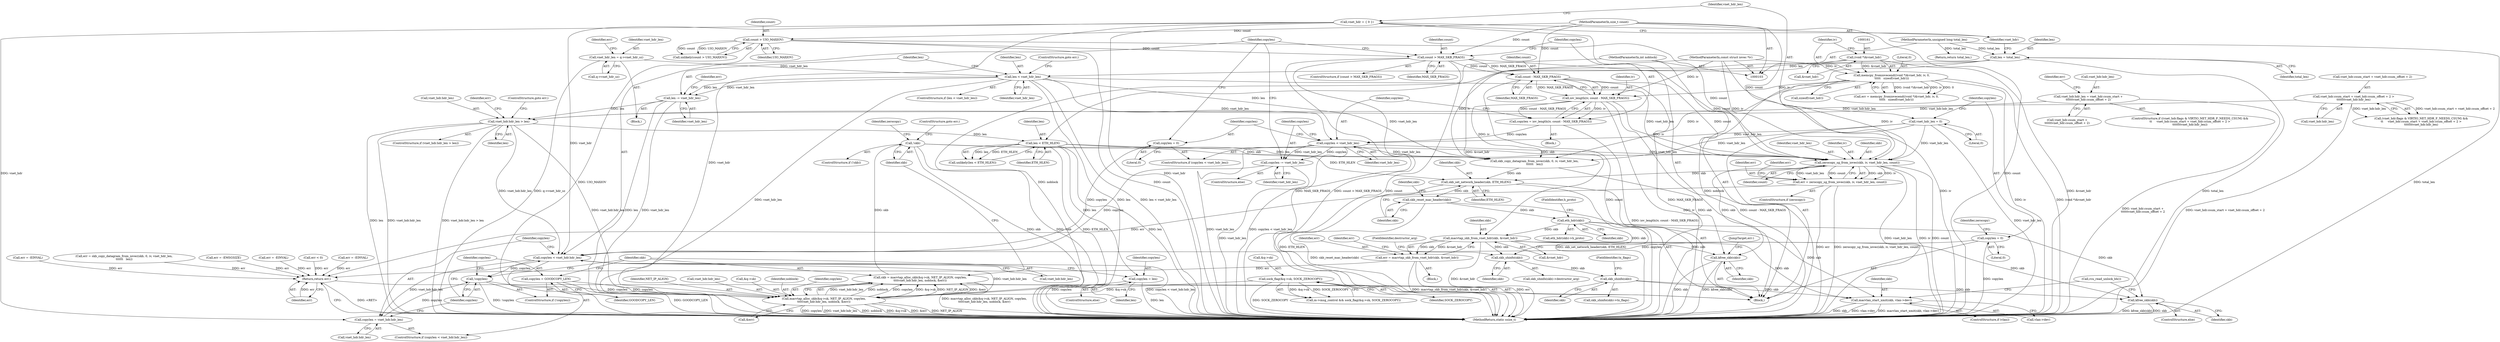 digraph "0_linux_b92946e2919134ebe2a4083e4302236295ea2a73@API" {
"1000323" [label="(Call,zerocopy_sg_from_iovec(skb, iv, vnet_hdr_len, count))"];
"1000316" [label="(Call,!skb)"];
"1000300" [label="(Call,skb = macvtap_alloc_skb(&q->sk, NET_IP_ALIGN, copylen,\n\t\t\t\tvnet_hdr.hdr_len, noblock, &err))"];
"1000302" [label="(Call,macvtap_alloc_skb(&q->sk, NET_IP_ALIGN, copylen,\n\t\t\t\tvnet_hdr.hdr_len, noblock, &err))"];
"1000244" [label="(Call,sock_flag(&q->sk, SOCK_ZEROCOPY))"];
"1000297" [label="(Call,copylen = len)"];
"1000223" [label="(Call,len < ETH_HLEN)"];
"1000114" [label="(Call,len = total_len)"];
"1000107" [label="(MethodParameterIn,unsigned long total_len)"];
"1000211" [label="(Call,vnet_hdr.hdr_len > len)"];
"1000193" [label="(Call,vnet_hdr.hdr_len = vnet_hdr.csum_start +\n\t\t\t\t\t\tvnet_hdr.csum_offset + 2)"];
"1000180" [label="(Call,vnet_hdr.csum_start + vnet_hdr.csum_offset + 2 >\n\t\t\t\t\t\t\tvnet_hdr.hdr_len)"];
"1000154" [label="(Call,len -= vnet_hdr_len)"];
"1000150" [label="(Call,len < vnet_hdr_len)"];
"1000140" [label="(Call,vnet_hdr_len = q->vnet_hdr_sz)"];
"1000291" [label="(Call,!copylen)"];
"1000285" [label="(Call,copylen = vnet_hdr.hdr_len)"];
"1000280" [label="(Call,copylen < vnet_hdr.hdr_len)"];
"1000126" [label="(Call,copylen = 0)"];
"1000272" [label="(Call,copylen = 0)"];
"1000276" [label="(Call,copylen -= vnet_hdr_len)"];
"1000269" [label="(Call,copylen < vnet_hdr_len)"];
"1000261" [label="(Call,copylen = iov_length(iv, count - MAX_SKB_FRAGS))"];
"1000263" [label="(Call,iov_length(iv, count - MAX_SKB_FRAGS))"];
"1000159" [label="(Call,memcpy_fromiovecend((void *)&vnet_hdr, iv, 0,\n\t\t\t\t\t   sizeof(vnet_hdr)))"];
"1000160" [label="(Call,(void *)&vnet_hdr)"];
"1000106" [label="(MethodParameterIn,const struct iovec *iv)"];
"1000265" [label="(Call,count - MAX_SKB_FRAGS)"];
"1000257" [label="(Call,count > MAX_SKB_FRAGS)"];
"1000233" [label="(Call,count > UIO_MAXIOV)"];
"1000108" [label="(MethodParameterIn,size_t count)"];
"1000122" [label="(Call,vnet_hdr_len = 0)"];
"1000119" [label="(Call,vnet_hdr = { 0 })"];
"1000293" [label="(Call,copylen = GOODCOPY_LEN)"];
"1000109" [label="(MethodParameterIn,int noblock)"];
"1000321" [label="(Call,err = zerocopy_sg_from_iovec(skb, iv, vnet_hdr_len, count))"];
"1000424" [label="(Return,return err;)"];
"1000340" [label="(Call,skb_set_network_header(skb, ETH_HLEN))"];
"1000343" [label="(Call,skb_reset_mac_header(skb))"];
"1000350" [label="(Call,eth_hdr(skb))"];
"1000358" [label="(Call,macvtap_skb_from_vnet_hdr(skb, &vnet_hdr))"];
"1000356" [label="(Call,err = macvtap_skb_from_vnet_hdr(skb, &vnet_hdr))"];
"1000377" [label="(Call,skb_shinfo(skb))"];
"1000385" [label="(Call,skb_shinfo(skb))"];
"1000391" [label="(Call,macvlan_start_xmit(skb, vlan->dev))"];
"1000397" [label="(Call,kfree_skb(skb))"];
"1000403" [label="(Call,kfree_skb(skb))"];
"1000120" [label="(Identifier,vnet_hdr)"];
"1000351" [label="(Identifier,skb)"];
"1000227" [label="(Call,err = -EMSGSIZE)"];
"1000307" [label="(Identifier,NET_IP_ALIGN)"];
"1000141" [label="(Identifier,vnet_hdr_len)"];
"1000160" [label="(Call,(void *)&vnet_hdr)"];
"1000162" [label="(Call,&vnet_hdr)"];
"1000193" [label="(Call,vnet_hdr.hdr_len = vnet_hdr.csum_start +\n\t\t\t\t\t\tvnet_hdr.csum_offset + 2)"];
"1000324" [label="(Identifier,skb)"];
"1000156" [label="(Identifier,vnet_hdr_len)"];
"1000287" [label="(Call,vnet_hdr.hdr_len)"];
"1000277" [label="(Identifier,copylen)"];
"1000295" [label="(Identifier,GOODCOPY_LEN)"];
"1000387" [label="(FieldIdentifier,tx_flags)"];
"1000327" [label="(Identifier,count)"];
"1000400" [label="(Return,return total_len;)"];
"1000165" [label="(Literal,0)"];
"1000233" [label="(Call,count > UIO_MAXIOV)"];
"1000152" [label="(Identifier,vnet_hdr_len)"];
"1000302" [label="(Call,macvtap_alloc_skb(&q->sk, NET_IP_ALIGN, copylen,\n\t\t\t\tvnet_hdr.hdr_len, noblock, &err))"];
"1000269" [label="(Call,copylen < vnet_hdr_len)"];
"1000355" [label="(Block,)"];
"1000300" [label="(Call,skb = macvtap_alloc_skb(&q->sk, NET_IP_ALIGN, copylen,\n\t\t\t\tvnet_hdr.hdr_len, noblock, &err))"];
"1000210" [label="(ControlStructure,if (vnet_hdr.hdr_len > len))"];
"1000212" [label="(Call,vnet_hdr.hdr_len)"];
"1000296" [label="(ControlStructure,else)"];
"1000223" [label="(Call,len < ETH_HLEN)"];
"1000218" [label="(Identifier,err)"];
"1000194" [label="(Call,vnet_hdr.hdr_len)"];
"1000139" [label="(Block,)"];
"1000157" [label="(Call,err = memcpy_fromiovecend((void *)&vnet_hdr, iv, 0,\n\t\t\t\t\t   sizeof(vnet_hdr)))"];
"1000356" [label="(Call,err = macvtap_skb_from_vnet_hdr(skb, &vnet_hdr))"];
"1000159" [label="(Call,memcpy_fromiovecend((void *)&vnet_hdr, iv, 0,\n\t\t\t\t\t   sizeof(vnet_hdr)))"];
"1000272" [label="(Call,copylen = 0)"];
"1000262" [label="(Identifier,copylen)"];
"1000377" [label="(Call,skb_shinfo(skb))"];
"1000260" [label="(Block,)"];
"1000297" [label="(Call,copylen = len)"];
"1000267" [label="(Identifier,MAX_SKB_FRAGS)"];
"1000341" [label="(Identifier,skb)"];
"1000106" [label="(MethodParameterIn,const struct iovec *iv)"];
"1000338" [label="(Identifier,err)"];
"1000301" [label="(Identifier,skb)"];
"1000352" [label="(FieldIdentifier,h_proto)"];
"1000326" [label="(Identifier,vnet_hdr_len)"];
"1000405" [label="(JumpTarget,err:)"];
"1000225" [label="(Identifier,ETH_HLEN)"];
"1000321" [label="(Call,err = zerocopy_sg_from_iovec(skb, iv, vnet_hdr_len, count))"];
"1000154" [label="(Call,len -= vnet_hdr_len)"];
"1000140" [label="(Call,vnet_hdr_len = q->vnet_hdr_sz)"];
"1000215" [label="(Identifier,len)"];
"1000244" [label="(Call,sock_flag(&q->sk, SOCK_ZEROCOPY))"];
"1000320" [label="(Identifier,zerocopy)"];
"1000281" [label="(Identifier,copylen)"];
"1000181" [label="(Call,vnet_hdr.csum_start + vnet_hdr.csum_offset + 2)"];
"1000274" [label="(Literal,0)"];
"1000217" [label="(Call,err = -EINVAL)"];
"1000174" [label="(Call,(vnet_hdr.flags & VIRTIO_NET_HDR_F_NEEDS_CSUM) &&\n\t\t     vnet_hdr.csum_start + vnet_hdr.csum_offset + 2 >\n\t\t\t\t\t\t\tvnet_hdr.hdr_len)"];
"1000234" [label="(Identifier,count)"];
"1000124" [label="(Literal,0)"];
"1000318" [label="(ControlStructure,goto err;)"];
"1000261" [label="(Call,copylen = iov_length(iv, count - MAX_SKB_FRAGS))"];
"1000258" [label="(Identifier,count)"];
"1000146" [label="(Identifier,err)"];
"1000273" [label="(Identifier,copylen)"];
"1000268" [label="(ControlStructure,if (copylen < vnet_hdr_len))"];
"1000323" [label="(Call,zerocopy_sg_from_iovec(skb, iv, vnet_hdr_len, count))"];
"1000349" [label="(Call,eth_hdr(skb)->h_proto)"];
"1000122" [label="(Call,vnet_hdr_len = 0)"];
"1000224" [label="(Identifier,len)"];
"1000127" [label="(Identifier,copylen)"];
"1000342" [label="(Identifier,ETH_HLEN)"];
"1000292" [label="(Identifier,copylen)"];
"1000266" [label="(Identifier,count)"];
"1000275" [label="(ControlStructure,else)"];
"1000270" [label="(Identifier,copylen)"];
"1000360" [label="(Call,&vnet_hdr)"];
"1000115" [label="(Identifier,len)"];
"1000331" [label="(Call,skb_copy_datagram_from_iovec(skb, 0, iv, vnet_hdr_len,\n\t\t\t\t\t\t   len))"];
"1000286" [label="(Identifier,copylen)"];
"1000166" [label="(Call,sizeof(vnet_hdr))"];
"1000359" [label="(Identifier,skb)"];
"1000384" [label="(Call,skb_shinfo(skb)->tx_flags)"];
"1000173" [label="(ControlStructure,if ((vnet_hdr.flags & VIRTIO_NET_HDR_F_NEEDS_CSUM) &&\n\t\t     vnet_hdr.csum_start + vnet_hdr.csum_offset + 2 >\n\t\t\t\t\t\t\tvnet_hdr.hdr_len))"];
"1000128" [label="(Literal,0)"];
"1000222" [label="(Call,unlikely(len < ETH_HLEN))"];
"1000299" [label="(Identifier,len)"];
"1000376" [label="(Call,skb_shinfo(skb)->destructor_arg)"];
"1000259" [label="(Identifier,MAX_SKB_FRAGS)"];
"1000357" [label="(Identifier,err)"];
"1000322" [label="(Identifier,err)"];
"1000315" [label="(ControlStructure,if (!skb))"];
"1000385" [label="(Call,skb_shinfo(skb))"];
"1000240" [label="(Call,m->msg_control && sock_flag(&q->sk, SOCK_ZEROCOPY))"];
"1000169" [label="(Call,err < 0)"];
"1000386" [label="(Identifier,skb)"];
"1000280" [label="(Call,copylen < vnet_hdr.hdr_len)"];
"1000235" [label="(Identifier,UIO_MAXIOV)"];
"1000290" [label="(ControlStructure,if (!copylen))"];
"1000425" [label="(Identifier,err)"];
"1000309" [label="(Call,vnet_hdr.hdr_len)"];
"1000399" [label="(Call,rcu_read_unlock_bh())"];
"1000150" [label="(Call,len < vnet_hdr_len)"];
"1000347" [label="(Identifier,skb)"];
"1000109" [label="(MethodParameterIn,int noblock)"];
"1000316" [label="(Call,!skb)"];
"1000265" [label="(Call,count - MAX_SKB_FRAGS)"];
"1000389" [label="(ControlStructure,if (vlan))"];
"1000151" [label="(Identifier,len)"];
"1000126" [label="(Call,copylen = 0)"];
"1000153" [label="(ControlStructure,goto err;)"];
"1000303" [label="(Call,&q->sk)"];
"1000294" [label="(Identifier,copylen)"];
"1000164" [label="(Identifier,iv)"];
"1000340" [label="(Call,skb_set_network_header(skb, ETH_HLEN))"];
"1000257" [label="(Call,count > MAX_SKB_FRAGS)"];
"1000424" [label="(Return,return err;)"];
"1000343" [label="(Call,skb_reset_mac_header(skb))"];
"1000245" [label="(Call,&q->sk)"];
"1000391" [label="(Call,macvlan_start_xmit(skb, vlan->dev))"];
"1000249" [label="(Identifier,SOCK_ZEROCOPY)"];
"1000131" [label="(Identifier,zerocopy)"];
"1000363" [label="(Identifier,err)"];
"1000397" [label="(Call,kfree_skb(skb))"];
"1000278" [label="(Identifier,vnet_hdr_len)"];
"1000123" [label="(Identifier,vnet_hdr_len)"];
"1000398" [label="(Identifier,skb)"];
"1000279" [label="(ControlStructure,if (copylen < vnet_hdr.hdr_len))"];
"1000298" [label="(Identifier,copylen)"];
"1000256" [label="(ControlStructure,if (count > MAX_SKB_FRAGS))"];
"1000271" [label="(Identifier,vnet_hdr_len)"];
"1000206" [label="(Call,err = -EINVAL)"];
"1000145" [label="(Call,err = -EINVAL)"];
"1000142" [label="(Call,q->vnet_hdr_sz)"];
"1000325" [label="(Identifier,iv)"];
"1000285" [label="(Call,copylen = vnet_hdr.hdr_len)"];
"1000207" [label="(Identifier,err)"];
"1000312" [label="(Identifier,noblock)"];
"1000403" [label="(Call,kfree_skb(skb))"];
"1000404" [label="(Identifier,skb)"];
"1000308" [label="(Identifier,copylen)"];
"1000149" [label="(ControlStructure,if (len < vnet_hdr_len))"];
"1000211" [label="(Call,vnet_hdr.hdr_len > len)"];
"1000291" [label="(Call,!copylen)"];
"1000317" [label="(Identifier,skb)"];
"1000329" [label="(Call,err = skb_copy_datagram_from_iovec(skb, 0, iv, vnet_hdr_len,\n\t\t\t\t\t\t   len))"];
"1000197" [label="(Call,vnet_hdr.csum_start +\n\t\t\t\t\t\tvnet_hdr.csum_offset + 2)"];
"1000180" [label="(Call,vnet_hdr.csum_start + vnet_hdr.csum_offset + 2 >\n\t\t\t\t\t\t\tvnet_hdr.hdr_len)"];
"1000276" [label="(Call,copylen -= vnet_hdr_len)"];
"1000232" [label="(Call,unlikely(count > UIO_MAXIOV))"];
"1000119" [label="(Call,vnet_hdr = { 0 })"];
"1000393" [label="(Call,vlan->dev)"];
"1000392" [label="(Identifier,skb)"];
"1000396" [label="(ControlStructure,else)"];
"1000282" [label="(Call,vnet_hdr.hdr_len)"];
"1000216" [label="(ControlStructure,goto err;)"];
"1000114" [label="(Call,len = total_len)"];
"1000358" [label="(Call,macvtap_skb_from_vnet_hdr(skb, &vnet_hdr))"];
"1000107" [label="(MethodParameterIn,unsigned long total_len)"];
"1000264" [label="(Identifier,iv)"];
"1000313" [label="(Call,&err)"];
"1000190" [label="(Call,vnet_hdr.hdr_len)"];
"1000350" [label="(Call,eth_hdr(skb))"];
"1000293" [label="(Call,copylen = GOODCOPY_LEN)"];
"1000378" [label="(Identifier,skb)"];
"1000379" [label="(FieldIdentifier,destructor_arg)"];
"1000116" [label="(Identifier,total_len)"];
"1000263" [label="(Call,iov_length(iv, count - MAX_SKB_FRAGS))"];
"1000426" [label="(MethodReturn,static ssize_t)"];
"1000155" [label="(Identifier,len)"];
"1000158" [label="(Identifier,err)"];
"1000319" [label="(ControlStructure,if (zerocopy))"];
"1000344" [label="(Identifier,skb)"];
"1000108" [label="(MethodParameterIn,size_t count)"];
"1000110" [label="(Block,)"];
"1000323" -> "1000321"  [label="AST: "];
"1000323" -> "1000327"  [label="CFG: "];
"1000324" -> "1000323"  [label="AST: "];
"1000325" -> "1000323"  [label="AST: "];
"1000326" -> "1000323"  [label="AST: "];
"1000327" -> "1000323"  [label="AST: "];
"1000321" -> "1000323"  [label="CFG: "];
"1000323" -> "1000426"  [label="DDG: vnet_hdr_len"];
"1000323" -> "1000426"  [label="DDG: iv"];
"1000323" -> "1000426"  [label="DDG: count"];
"1000323" -> "1000321"  [label="DDG: skb"];
"1000323" -> "1000321"  [label="DDG: iv"];
"1000323" -> "1000321"  [label="DDG: vnet_hdr_len"];
"1000323" -> "1000321"  [label="DDG: count"];
"1000316" -> "1000323"  [label="DDG: skb"];
"1000159" -> "1000323"  [label="DDG: iv"];
"1000263" -> "1000323"  [label="DDG: iv"];
"1000106" -> "1000323"  [label="DDG: iv"];
"1000122" -> "1000323"  [label="DDG: vnet_hdr_len"];
"1000269" -> "1000323"  [label="DDG: vnet_hdr_len"];
"1000150" -> "1000323"  [label="DDG: vnet_hdr_len"];
"1000257" -> "1000323"  [label="DDG: count"];
"1000265" -> "1000323"  [label="DDG: count"];
"1000233" -> "1000323"  [label="DDG: count"];
"1000108" -> "1000323"  [label="DDG: count"];
"1000323" -> "1000340"  [label="DDG: skb"];
"1000323" -> "1000403"  [label="DDG: skb"];
"1000316" -> "1000315"  [label="AST: "];
"1000316" -> "1000317"  [label="CFG: "];
"1000317" -> "1000316"  [label="AST: "];
"1000318" -> "1000316"  [label="CFG: "];
"1000320" -> "1000316"  [label="CFG: "];
"1000316" -> "1000426"  [label="DDG: !skb"];
"1000316" -> "1000426"  [label="DDG: skb"];
"1000300" -> "1000316"  [label="DDG: skb"];
"1000316" -> "1000331"  [label="DDG: skb"];
"1000300" -> "1000110"  [label="AST: "];
"1000300" -> "1000302"  [label="CFG: "];
"1000301" -> "1000300"  [label="AST: "];
"1000302" -> "1000300"  [label="AST: "];
"1000317" -> "1000300"  [label="CFG: "];
"1000300" -> "1000426"  [label="DDG: macvtap_alloc_skb(&q->sk, NET_IP_ALIGN, copylen,\n\t\t\t\tvnet_hdr.hdr_len, noblock, &err)"];
"1000302" -> "1000300"  [label="DDG: vnet_hdr.hdr_len"];
"1000302" -> "1000300"  [label="DDG: noblock"];
"1000302" -> "1000300"  [label="DDG: copylen"];
"1000302" -> "1000300"  [label="DDG: &q->sk"];
"1000302" -> "1000300"  [label="DDG: NET_IP_ALIGN"];
"1000302" -> "1000300"  [label="DDG: &err"];
"1000302" -> "1000313"  [label="CFG: "];
"1000303" -> "1000302"  [label="AST: "];
"1000307" -> "1000302"  [label="AST: "];
"1000308" -> "1000302"  [label="AST: "];
"1000309" -> "1000302"  [label="AST: "];
"1000312" -> "1000302"  [label="AST: "];
"1000313" -> "1000302"  [label="AST: "];
"1000302" -> "1000426"  [label="DDG: vnet_hdr.hdr_len"];
"1000302" -> "1000426"  [label="DDG: noblock"];
"1000302" -> "1000426"  [label="DDG: &q->sk"];
"1000302" -> "1000426"  [label="DDG: &err"];
"1000302" -> "1000426"  [label="DDG: NET_IP_ALIGN"];
"1000302" -> "1000426"  [label="DDG: copylen"];
"1000244" -> "1000302"  [label="DDG: &q->sk"];
"1000297" -> "1000302"  [label="DDG: copylen"];
"1000291" -> "1000302"  [label="DDG: copylen"];
"1000293" -> "1000302"  [label="DDG: copylen"];
"1000280" -> "1000302"  [label="DDG: vnet_hdr.hdr_len"];
"1000211" -> "1000302"  [label="DDG: vnet_hdr.hdr_len"];
"1000119" -> "1000302"  [label="DDG: vnet_hdr"];
"1000109" -> "1000302"  [label="DDG: noblock"];
"1000244" -> "1000240"  [label="AST: "];
"1000244" -> "1000249"  [label="CFG: "];
"1000245" -> "1000244"  [label="AST: "];
"1000249" -> "1000244"  [label="AST: "];
"1000240" -> "1000244"  [label="CFG: "];
"1000244" -> "1000426"  [label="DDG: SOCK_ZEROCOPY"];
"1000244" -> "1000240"  [label="DDG: &q->sk"];
"1000244" -> "1000240"  [label="DDG: SOCK_ZEROCOPY"];
"1000297" -> "1000296"  [label="AST: "];
"1000297" -> "1000299"  [label="CFG: "];
"1000298" -> "1000297"  [label="AST: "];
"1000299" -> "1000297"  [label="AST: "];
"1000301" -> "1000297"  [label="CFG: "];
"1000297" -> "1000426"  [label="DDG: len"];
"1000223" -> "1000297"  [label="DDG: len"];
"1000223" -> "1000222"  [label="AST: "];
"1000223" -> "1000225"  [label="CFG: "];
"1000224" -> "1000223"  [label="AST: "];
"1000225" -> "1000223"  [label="AST: "];
"1000222" -> "1000223"  [label="CFG: "];
"1000223" -> "1000426"  [label="DDG: ETH_HLEN"];
"1000223" -> "1000426"  [label="DDG: len"];
"1000223" -> "1000222"  [label="DDG: len"];
"1000223" -> "1000222"  [label="DDG: ETH_HLEN"];
"1000114" -> "1000223"  [label="DDG: len"];
"1000211" -> "1000223"  [label="DDG: len"];
"1000223" -> "1000331"  [label="DDG: len"];
"1000223" -> "1000340"  [label="DDG: ETH_HLEN"];
"1000114" -> "1000110"  [label="AST: "];
"1000114" -> "1000116"  [label="CFG: "];
"1000115" -> "1000114"  [label="AST: "];
"1000116" -> "1000114"  [label="AST: "];
"1000120" -> "1000114"  [label="CFG: "];
"1000114" -> "1000426"  [label="DDG: total_len"];
"1000107" -> "1000114"  [label="DDG: total_len"];
"1000114" -> "1000150"  [label="DDG: len"];
"1000107" -> "1000103"  [label="AST: "];
"1000107" -> "1000426"  [label="DDG: total_len"];
"1000107" -> "1000400"  [label="DDG: total_len"];
"1000211" -> "1000210"  [label="AST: "];
"1000211" -> "1000215"  [label="CFG: "];
"1000212" -> "1000211"  [label="AST: "];
"1000215" -> "1000211"  [label="AST: "];
"1000216" -> "1000211"  [label="CFG: "];
"1000218" -> "1000211"  [label="CFG: "];
"1000211" -> "1000426"  [label="DDG: vnet_hdr.hdr_len"];
"1000211" -> "1000426"  [label="DDG: vnet_hdr.hdr_len > len"];
"1000211" -> "1000426"  [label="DDG: len"];
"1000193" -> "1000211"  [label="DDG: vnet_hdr.hdr_len"];
"1000180" -> "1000211"  [label="DDG: vnet_hdr.hdr_len"];
"1000154" -> "1000211"  [label="DDG: len"];
"1000211" -> "1000280"  [label="DDG: vnet_hdr.hdr_len"];
"1000193" -> "1000173"  [label="AST: "];
"1000193" -> "1000197"  [label="CFG: "];
"1000194" -> "1000193"  [label="AST: "];
"1000197" -> "1000193"  [label="AST: "];
"1000207" -> "1000193"  [label="CFG: "];
"1000193" -> "1000426"  [label="DDG: vnet_hdr.csum_start +\n\t\t\t\t\t\tvnet_hdr.csum_offset + 2"];
"1000180" -> "1000174"  [label="AST: "];
"1000180" -> "1000190"  [label="CFG: "];
"1000181" -> "1000180"  [label="AST: "];
"1000190" -> "1000180"  [label="AST: "];
"1000174" -> "1000180"  [label="CFG: "];
"1000180" -> "1000426"  [label="DDG: vnet_hdr.csum_start + vnet_hdr.csum_offset + 2"];
"1000180" -> "1000174"  [label="DDG: vnet_hdr.csum_start + vnet_hdr.csum_offset + 2"];
"1000180" -> "1000174"  [label="DDG: vnet_hdr.hdr_len"];
"1000154" -> "1000139"  [label="AST: "];
"1000154" -> "1000156"  [label="CFG: "];
"1000155" -> "1000154"  [label="AST: "];
"1000156" -> "1000154"  [label="AST: "];
"1000158" -> "1000154"  [label="CFG: "];
"1000154" -> "1000426"  [label="DDG: len"];
"1000154" -> "1000426"  [label="DDG: vnet_hdr_len"];
"1000150" -> "1000154"  [label="DDG: vnet_hdr_len"];
"1000150" -> "1000154"  [label="DDG: len"];
"1000150" -> "1000149"  [label="AST: "];
"1000150" -> "1000152"  [label="CFG: "];
"1000151" -> "1000150"  [label="AST: "];
"1000152" -> "1000150"  [label="AST: "];
"1000153" -> "1000150"  [label="CFG: "];
"1000155" -> "1000150"  [label="CFG: "];
"1000150" -> "1000426"  [label="DDG: len"];
"1000150" -> "1000426"  [label="DDG: vnet_hdr_len"];
"1000150" -> "1000426"  [label="DDG: len < vnet_hdr_len"];
"1000140" -> "1000150"  [label="DDG: vnet_hdr_len"];
"1000150" -> "1000269"  [label="DDG: vnet_hdr_len"];
"1000150" -> "1000331"  [label="DDG: vnet_hdr_len"];
"1000140" -> "1000139"  [label="AST: "];
"1000140" -> "1000142"  [label="CFG: "];
"1000141" -> "1000140"  [label="AST: "];
"1000142" -> "1000140"  [label="AST: "];
"1000146" -> "1000140"  [label="CFG: "];
"1000140" -> "1000426"  [label="DDG: q->vnet_hdr_sz"];
"1000291" -> "1000290"  [label="AST: "];
"1000291" -> "1000292"  [label="CFG: "];
"1000292" -> "1000291"  [label="AST: "];
"1000294" -> "1000291"  [label="CFG: "];
"1000301" -> "1000291"  [label="CFG: "];
"1000291" -> "1000426"  [label="DDG: !copylen"];
"1000285" -> "1000291"  [label="DDG: copylen"];
"1000280" -> "1000291"  [label="DDG: copylen"];
"1000285" -> "1000279"  [label="AST: "];
"1000285" -> "1000287"  [label="CFG: "];
"1000286" -> "1000285"  [label="AST: "];
"1000287" -> "1000285"  [label="AST: "];
"1000292" -> "1000285"  [label="CFG: "];
"1000280" -> "1000285"  [label="DDG: vnet_hdr.hdr_len"];
"1000119" -> "1000285"  [label="DDG: vnet_hdr"];
"1000280" -> "1000279"  [label="AST: "];
"1000280" -> "1000282"  [label="CFG: "];
"1000281" -> "1000280"  [label="AST: "];
"1000282" -> "1000280"  [label="AST: "];
"1000286" -> "1000280"  [label="CFG: "];
"1000292" -> "1000280"  [label="CFG: "];
"1000280" -> "1000426"  [label="DDG: copylen < vnet_hdr.hdr_len"];
"1000126" -> "1000280"  [label="DDG: copylen"];
"1000272" -> "1000280"  [label="DDG: copylen"];
"1000276" -> "1000280"  [label="DDG: copylen"];
"1000119" -> "1000280"  [label="DDG: vnet_hdr"];
"1000126" -> "1000110"  [label="AST: "];
"1000126" -> "1000128"  [label="CFG: "];
"1000127" -> "1000126"  [label="AST: "];
"1000128" -> "1000126"  [label="AST: "];
"1000131" -> "1000126"  [label="CFG: "];
"1000126" -> "1000426"  [label="DDG: copylen"];
"1000272" -> "1000268"  [label="AST: "];
"1000272" -> "1000274"  [label="CFG: "];
"1000273" -> "1000272"  [label="AST: "];
"1000274" -> "1000272"  [label="AST: "];
"1000281" -> "1000272"  [label="CFG: "];
"1000276" -> "1000275"  [label="AST: "];
"1000276" -> "1000278"  [label="CFG: "];
"1000277" -> "1000276"  [label="AST: "];
"1000278" -> "1000276"  [label="AST: "];
"1000281" -> "1000276"  [label="CFG: "];
"1000276" -> "1000426"  [label="DDG: vnet_hdr_len"];
"1000269" -> "1000276"  [label="DDG: vnet_hdr_len"];
"1000269" -> "1000276"  [label="DDG: copylen"];
"1000269" -> "1000268"  [label="AST: "];
"1000269" -> "1000271"  [label="CFG: "];
"1000270" -> "1000269"  [label="AST: "];
"1000271" -> "1000269"  [label="AST: "];
"1000273" -> "1000269"  [label="CFG: "];
"1000277" -> "1000269"  [label="CFG: "];
"1000269" -> "1000426"  [label="DDG: copylen < vnet_hdr_len"];
"1000269" -> "1000426"  [label="DDG: vnet_hdr_len"];
"1000261" -> "1000269"  [label="DDG: copylen"];
"1000122" -> "1000269"  [label="DDG: vnet_hdr_len"];
"1000269" -> "1000331"  [label="DDG: vnet_hdr_len"];
"1000261" -> "1000260"  [label="AST: "];
"1000261" -> "1000263"  [label="CFG: "];
"1000262" -> "1000261"  [label="AST: "];
"1000263" -> "1000261"  [label="AST: "];
"1000270" -> "1000261"  [label="CFG: "];
"1000261" -> "1000426"  [label="DDG: iov_length(iv, count - MAX_SKB_FRAGS)"];
"1000263" -> "1000261"  [label="DDG: iv"];
"1000263" -> "1000261"  [label="DDG: count - MAX_SKB_FRAGS"];
"1000263" -> "1000265"  [label="CFG: "];
"1000264" -> "1000263"  [label="AST: "];
"1000265" -> "1000263"  [label="AST: "];
"1000263" -> "1000426"  [label="DDG: count - MAX_SKB_FRAGS"];
"1000263" -> "1000426"  [label="DDG: iv"];
"1000159" -> "1000263"  [label="DDG: iv"];
"1000106" -> "1000263"  [label="DDG: iv"];
"1000265" -> "1000263"  [label="DDG: count"];
"1000265" -> "1000263"  [label="DDG: MAX_SKB_FRAGS"];
"1000263" -> "1000331"  [label="DDG: iv"];
"1000159" -> "1000157"  [label="AST: "];
"1000159" -> "1000166"  [label="CFG: "];
"1000160" -> "1000159"  [label="AST: "];
"1000164" -> "1000159"  [label="AST: "];
"1000165" -> "1000159"  [label="AST: "];
"1000166" -> "1000159"  [label="AST: "];
"1000157" -> "1000159"  [label="CFG: "];
"1000159" -> "1000426"  [label="DDG: iv"];
"1000159" -> "1000426"  [label="DDG: (void *)&vnet_hdr"];
"1000159" -> "1000157"  [label="DDG: (void *)&vnet_hdr"];
"1000159" -> "1000157"  [label="DDG: iv"];
"1000159" -> "1000157"  [label="DDG: 0"];
"1000160" -> "1000159"  [label="DDG: &vnet_hdr"];
"1000106" -> "1000159"  [label="DDG: iv"];
"1000159" -> "1000331"  [label="DDG: iv"];
"1000160" -> "1000162"  [label="CFG: "];
"1000161" -> "1000160"  [label="AST: "];
"1000162" -> "1000160"  [label="AST: "];
"1000164" -> "1000160"  [label="CFG: "];
"1000160" -> "1000426"  [label="DDG: &vnet_hdr"];
"1000160" -> "1000358"  [label="DDG: &vnet_hdr"];
"1000106" -> "1000103"  [label="AST: "];
"1000106" -> "1000426"  [label="DDG: iv"];
"1000106" -> "1000331"  [label="DDG: iv"];
"1000265" -> "1000267"  [label="CFG: "];
"1000266" -> "1000265"  [label="AST: "];
"1000267" -> "1000265"  [label="AST: "];
"1000265" -> "1000426"  [label="DDG: MAX_SKB_FRAGS"];
"1000265" -> "1000426"  [label="DDG: count"];
"1000257" -> "1000265"  [label="DDG: count"];
"1000257" -> "1000265"  [label="DDG: MAX_SKB_FRAGS"];
"1000108" -> "1000265"  [label="DDG: count"];
"1000257" -> "1000256"  [label="AST: "];
"1000257" -> "1000259"  [label="CFG: "];
"1000258" -> "1000257"  [label="AST: "];
"1000259" -> "1000257"  [label="AST: "];
"1000262" -> "1000257"  [label="CFG: "];
"1000281" -> "1000257"  [label="CFG: "];
"1000257" -> "1000426"  [label="DDG: MAX_SKB_FRAGS"];
"1000257" -> "1000426"  [label="DDG: count"];
"1000257" -> "1000426"  [label="DDG: count > MAX_SKB_FRAGS"];
"1000233" -> "1000257"  [label="DDG: count"];
"1000108" -> "1000257"  [label="DDG: count"];
"1000233" -> "1000232"  [label="AST: "];
"1000233" -> "1000235"  [label="CFG: "];
"1000234" -> "1000233"  [label="AST: "];
"1000235" -> "1000233"  [label="AST: "];
"1000232" -> "1000233"  [label="CFG: "];
"1000233" -> "1000426"  [label="DDG: UIO_MAXIOV"];
"1000233" -> "1000426"  [label="DDG: count"];
"1000233" -> "1000232"  [label="DDG: count"];
"1000233" -> "1000232"  [label="DDG: UIO_MAXIOV"];
"1000108" -> "1000233"  [label="DDG: count"];
"1000108" -> "1000103"  [label="AST: "];
"1000108" -> "1000426"  [label="DDG: count"];
"1000122" -> "1000110"  [label="AST: "];
"1000122" -> "1000124"  [label="CFG: "];
"1000123" -> "1000122"  [label="AST: "];
"1000124" -> "1000122"  [label="AST: "];
"1000127" -> "1000122"  [label="CFG: "];
"1000122" -> "1000426"  [label="DDG: vnet_hdr_len"];
"1000122" -> "1000331"  [label="DDG: vnet_hdr_len"];
"1000119" -> "1000110"  [label="AST: "];
"1000119" -> "1000120"  [label="CFG: "];
"1000120" -> "1000119"  [label="AST: "];
"1000123" -> "1000119"  [label="CFG: "];
"1000119" -> "1000426"  [label="DDG: vnet_hdr"];
"1000293" -> "1000290"  [label="AST: "];
"1000293" -> "1000295"  [label="CFG: "];
"1000294" -> "1000293"  [label="AST: "];
"1000295" -> "1000293"  [label="AST: "];
"1000301" -> "1000293"  [label="CFG: "];
"1000293" -> "1000426"  [label="DDG: GOODCOPY_LEN"];
"1000109" -> "1000103"  [label="AST: "];
"1000109" -> "1000426"  [label="DDG: noblock"];
"1000321" -> "1000319"  [label="AST: "];
"1000322" -> "1000321"  [label="AST: "];
"1000338" -> "1000321"  [label="CFG: "];
"1000321" -> "1000426"  [label="DDG: err"];
"1000321" -> "1000426"  [label="DDG: zerocopy_sg_from_iovec(skb, iv, vnet_hdr_len, count)"];
"1000321" -> "1000424"  [label="DDG: err"];
"1000424" -> "1000110"  [label="AST: "];
"1000424" -> "1000425"  [label="CFG: "];
"1000425" -> "1000424"  [label="AST: "];
"1000426" -> "1000424"  [label="CFG: "];
"1000424" -> "1000426"  [label="DDG: <RET>"];
"1000425" -> "1000424"  [label="DDG: err"];
"1000356" -> "1000424"  [label="DDG: err"];
"1000227" -> "1000424"  [label="DDG: err"];
"1000217" -> "1000424"  [label="DDG: err"];
"1000206" -> "1000424"  [label="DDG: err"];
"1000329" -> "1000424"  [label="DDG: err"];
"1000169" -> "1000424"  [label="DDG: err"];
"1000145" -> "1000424"  [label="DDG: err"];
"1000340" -> "1000110"  [label="AST: "];
"1000340" -> "1000342"  [label="CFG: "];
"1000341" -> "1000340"  [label="AST: "];
"1000342" -> "1000340"  [label="AST: "];
"1000344" -> "1000340"  [label="CFG: "];
"1000340" -> "1000426"  [label="DDG: ETH_HLEN"];
"1000340" -> "1000426"  [label="DDG: skb_set_network_header(skb, ETH_HLEN)"];
"1000331" -> "1000340"  [label="DDG: skb"];
"1000340" -> "1000343"  [label="DDG: skb"];
"1000343" -> "1000110"  [label="AST: "];
"1000343" -> "1000344"  [label="CFG: "];
"1000344" -> "1000343"  [label="AST: "];
"1000347" -> "1000343"  [label="CFG: "];
"1000343" -> "1000426"  [label="DDG: skb_reset_mac_header(skb)"];
"1000343" -> "1000350"  [label="DDG: skb"];
"1000350" -> "1000349"  [label="AST: "];
"1000350" -> "1000351"  [label="CFG: "];
"1000351" -> "1000350"  [label="AST: "];
"1000352" -> "1000350"  [label="CFG: "];
"1000350" -> "1000358"  [label="DDG: skb"];
"1000350" -> "1000377"  [label="DDG: skb"];
"1000350" -> "1000391"  [label="DDG: skb"];
"1000350" -> "1000397"  [label="DDG: skb"];
"1000358" -> "1000356"  [label="AST: "];
"1000358" -> "1000360"  [label="CFG: "];
"1000359" -> "1000358"  [label="AST: "];
"1000360" -> "1000358"  [label="AST: "];
"1000356" -> "1000358"  [label="CFG: "];
"1000358" -> "1000426"  [label="DDG: &vnet_hdr"];
"1000358" -> "1000356"  [label="DDG: skb"];
"1000358" -> "1000356"  [label="DDG: &vnet_hdr"];
"1000358" -> "1000377"  [label="DDG: skb"];
"1000358" -> "1000391"  [label="DDG: skb"];
"1000358" -> "1000397"  [label="DDG: skb"];
"1000358" -> "1000403"  [label="DDG: skb"];
"1000356" -> "1000355"  [label="AST: "];
"1000357" -> "1000356"  [label="AST: "];
"1000363" -> "1000356"  [label="CFG: "];
"1000356" -> "1000426"  [label="DDG: err"];
"1000356" -> "1000426"  [label="DDG: macvtap_skb_from_vnet_hdr(skb, &vnet_hdr)"];
"1000377" -> "1000376"  [label="AST: "];
"1000377" -> "1000378"  [label="CFG: "];
"1000378" -> "1000377"  [label="AST: "];
"1000379" -> "1000377"  [label="CFG: "];
"1000377" -> "1000385"  [label="DDG: skb"];
"1000385" -> "1000384"  [label="AST: "];
"1000385" -> "1000386"  [label="CFG: "];
"1000386" -> "1000385"  [label="AST: "];
"1000387" -> "1000385"  [label="CFG: "];
"1000385" -> "1000391"  [label="DDG: skb"];
"1000385" -> "1000397"  [label="DDG: skb"];
"1000391" -> "1000389"  [label="AST: "];
"1000391" -> "1000393"  [label="CFG: "];
"1000392" -> "1000391"  [label="AST: "];
"1000393" -> "1000391"  [label="AST: "];
"1000399" -> "1000391"  [label="CFG: "];
"1000391" -> "1000426"  [label="DDG: skb"];
"1000391" -> "1000426"  [label="DDG: vlan->dev"];
"1000391" -> "1000426"  [label="DDG: macvlan_start_xmit(skb, vlan->dev)"];
"1000397" -> "1000396"  [label="AST: "];
"1000397" -> "1000398"  [label="CFG: "];
"1000398" -> "1000397"  [label="AST: "];
"1000399" -> "1000397"  [label="CFG: "];
"1000397" -> "1000426"  [label="DDG: kfree_skb(skb)"];
"1000397" -> "1000426"  [label="DDG: skb"];
"1000403" -> "1000110"  [label="AST: "];
"1000403" -> "1000404"  [label="CFG: "];
"1000404" -> "1000403"  [label="AST: "];
"1000405" -> "1000403"  [label="CFG: "];
"1000403" -> "1000426"  [label="DDG: skb"];
"1000403" -> "1000426"  [label="DDG: kfree_skb(skb)"];
"1000331" -> "1000403"  [label="DDG: skb"];
}
